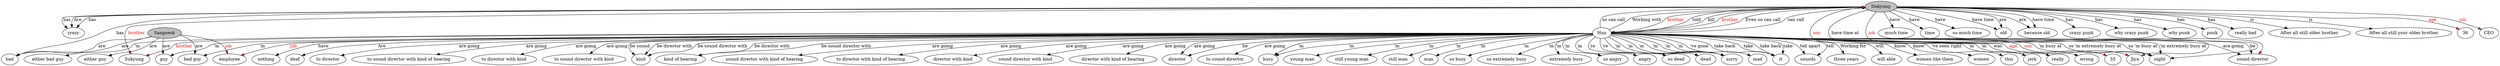 // The Round Table
digraph {
	0 [label=Dokyung fillcolor=gray style=filled]
	1 [label=crazy]
	0 -> 1 [label=Are]
	2 [label=Hun]
	0 -> 2 [label=told]
	3 [label="much time"]
	0 -> 3 [label=have]
	4 [label=time]
	0 -> 4 [label=have]
	5 [label=night]
	0 -> 5 [label="have time at"]
	6 [label="so much time"]
	0 -> 6 [label=have]
	7 [label=old]
	0 -> 7 [label="have time"]
	8 [label="because old"]
	0 -> 8 [label=are]
	0 -> 7 [label=are]
	0 -> 8 [label="have time"]
	0 -> 2 [label=kill]
	0 -> 1 [label=has]
	9 [label="crazy punk"]
	0 -> 9 [label=has]
	10 [label="why crazy punk"]
	0 -> 10 [label=has]
	11 [label="why punk"]
	0 -> 11 [label=has]
	12 [label=punk]
	0 -> 12 [label=has]
	0 -> 1 [label=has]
	13 [label=bad]
	0 -> 13 [label=has]
	14 [label="really bad"]
	0 -> 14 [label=has]
	15 [label="After all still older brother"]
	0 -> 15 [label=is]
	16 [label="After all still your older brother"]
	0 -> 16 [label=is]
	17 [label=36]
	0 -> 17 [label=age fillcolor=red fontcolor=red style=filled]
	18 [label="sound director"]
	0 -> 18 [label=job fillcolor=red fontcolor=red style=filled]
	19 [label=CEO]
	0 -> 19 [label=job fillcolor=red fontcolor=red style=filled]
	20 [label=Jiya]
	0 -> 20 [label=son fillcolor=red fontcolor=red style=filled]
	21 [label=Sukyung]
	0 -> 21 [label=brother fillcolor=red fontcolor=red style=filled]
	0 -> 2 [label=brother fillcolor=red fontcolor=red style=filled]
	22 [label=nothing]
	2 -> 22 [label=have]
	23 [label=deaf]
	2 -> 23 [label=Are]
	24 [label="to director"]
	2 -> 24 [label="are going"]
	25 [label="to sound director with kind of hearing"]
	2 -> 25 [label="are going"]
	26 [label="to director with kind"]
	2 -> 26 [label="are going"]
	27 [label="to sound director with kind"]
	2 -> 27 [label="are going"]
	28 [label=kind]
	2 -> 28 [label="be director with"]
	29 [label="kind of hearing"]
	2 -> 29 [label="be sound director with"]
	30 [label="sound director with kind of hearing"]
	2 -> 30 [label="are going"]
	31 [label="to director with kind of hearing"]
	2 -> 31 [label="are going"]
	32 [label="director with kind"]
	2 -> 32 [label="are going"]
	2 -> 28 [label="be sound director with"]
	33 [label="sound director with kind"]
	2 -> 33 [label="are going"]
	34 [label="director with kind of hearing"]
	2 -> 34 [label="are going"]
	35 [label=director]
	2 -> 35 [label=be]
	2 -> 18 [label=be]
	2 -> 29 [label="be director with"]
	2 -> 18 [label="are going"]
	36 [label="to sound director"]
	2 -> 36 [label="are going"]
	2 -> 35 [label="are going"]
	2 -> 28 [label="be sound"]
	37 [label=busy]
	2 -> 37 [label="'m"]
	38 [label="young man"]
	2 -> 38 [label="'m"]
	39 [label="still young man"]
	2 -> 39 [label="'m"]
	40 [label="still man"]
	2 -> 40 [label="'m"]
	41 [label=man]
	2 -> 41 [label="'m"]
	2 -> 5 [label="'m busy at"]
	42 [label="so busy"]
	2 -> 42 [label="'m"]
	2 -> 37 [label="'m"]
	43 [label="so extremely busy"]
	2 -> 43 [label="'m"]
	2 -> 5 [label="so 'm extremely busy at"]
	44 [label="extremely busy"]
	2 -> 44 [label="'m"]
	2 -> 5 [label="so 'm busy at"]
	2 -> 5 [label="'m extremely busy at"]
	45 [label="so angry"]
	2 -> 45 [label="'m"]
	46 [label=angry]
	2 -> 46 [label="'m"]
	47 [label="so dead"]
	2 -> 47 [label="'re"]
	48 [label=dead]
	2 -> 48 [label="'re"]
	49 [label=sorry]
	2 -> 49 [label="'m"]
	2 -> 49 [label="'m"]
	2 -> 49 [label="'m"]
	50 [label=mad]
	2 -> 50 [label="'ve gone"]
	51 [label=it]
	2 -> 51 [label=take]
	2 -> 51 [label="take back"]
	2 -> 51 [label=take]
	2 -> 51 [label="take back"]
	2 -> 0 [label="Even so can call"]
	2 -> 0 [label="can call"]
	2 -> 0 [label="so can call"]
	2 -> 0 [label="Working with"]
	52 [label=sounds]
	2 -> 52 [label=tell]
	53 [label="three years"]
	2 -> 53 [label="Working for"]
	54 [label="will able"]
	2 -> 54 [label=will]
	2 -> 52 [label="tell apart"]
	55 [label="women like them"]
	2 -> 55 [label=know]
	56 [label=women]
	2 -> 56 [label=know]
	57 [label=this]
	2 -> 57 [label="'ve seen right"]
	2 -> 49 [label="'m"]
	2 -> 49 [label="'m"]
	2 -> 49 [label="'m"]
	58 [label="bad guy"]
	2 -> 58 [label="'m"]
	59 [label=guy]
	2 -> 59 [label="'m"]
	2 -> 13 [label="'m"]
	60 [label=jerk]
	2 -> 60 [label="'m"]
	61 [label=really]
	2 -> 61 [label="'m"]
	62 [label=wrong]
	2 -> 62 [label=was]
	63 [label=33]
	2 -> 63 [label=age fillcolor=red fontcolor=red style=filled]
	64 [label=employee]
	2 -> 64 [label=job fillcolor=red fontcolor=red style=filled]
	2 -> 21 [label=brother fillcolor=red fontcolor=red style=filled]
	2 -> 0 [label=brother fillcolor=red fontcolor=red style=filled]
	2 -> 20 [label=son fillcolor=red fontcolor=red style=filled]
	65 [label=Sangseok fillcolor=gray style=filled]
	66 [label="either bad guy"]
	65 -> 66 [label=are]
	65 -> 59 [label=are]
	65 -> 58 [label=are]
	67 [label="either guy"]
	65 -> 67 [label=are]
	65 -> 13 [label=are]
	65 -> 64 [label=job fillcolor=red fontcolor=red style=filled]
}
